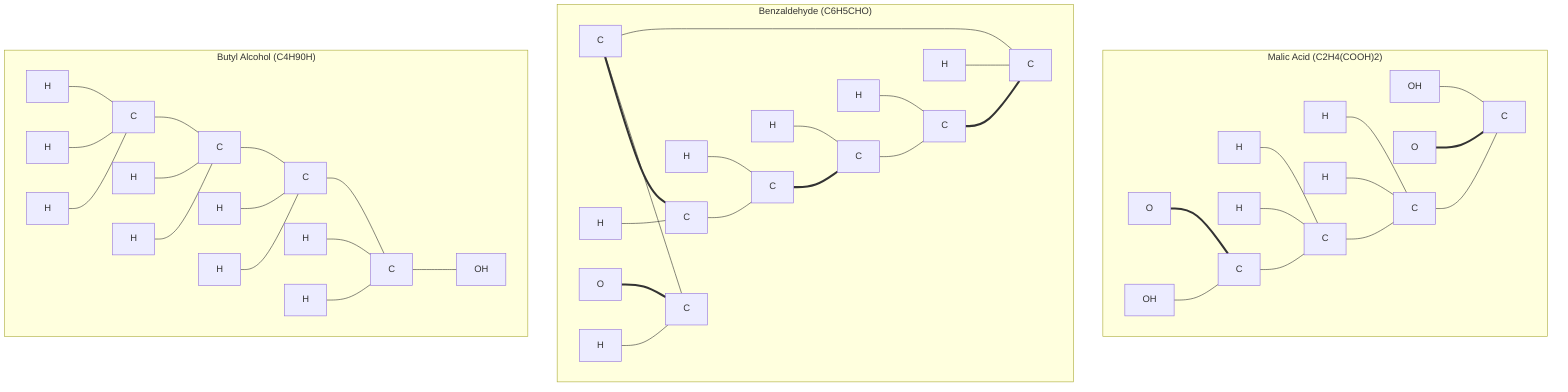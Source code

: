flowchart TD
    subgraph "Malic Acid (C2H4(COOH)2)"
    direction LR
    1["OH"] --- 2["C"]
    3["O"] === 2
    4["C"] --- 2
    5["H"] --- 4
    6["H"] --- 4
    7["C"] --- 4
    8["H"] --- 7
    9["H"] --- 7
    10["C"] --- 7["C"]
    30["O"] === 10
    40["OH"] --- 10
    end
    subgraph "Benzaldehyde (C6H5CHO)"
    direction LR
    B["C"] === C
    C --- D["C"]
    D === E["C"]
    E --- F["C"]
    F === G["C"]
    G --- B
    J["H"] --- C
    K["H"] --- D
    L["H"] --- E
    M["H"] --- F
    N["H"] --- G
    B --- P["C"]
    Q["O"] === P
    R["H"] --- P
    end
    subgraph "Butyl Alcohol (C4H90H)"
    direction LR
    b["C"] --- c["C"]
    d["C"] --- b
    e["H"] --- c
    f["H"] --- b
    g["H"] --- c
    h["H"] --- b
    c --- i["OH"]
    j["C"] --- d
    k["H"] --- d
    l["H"] --- d
    m["H"] --- j
    n["H"] --- j
    o["H"] --- j
    end